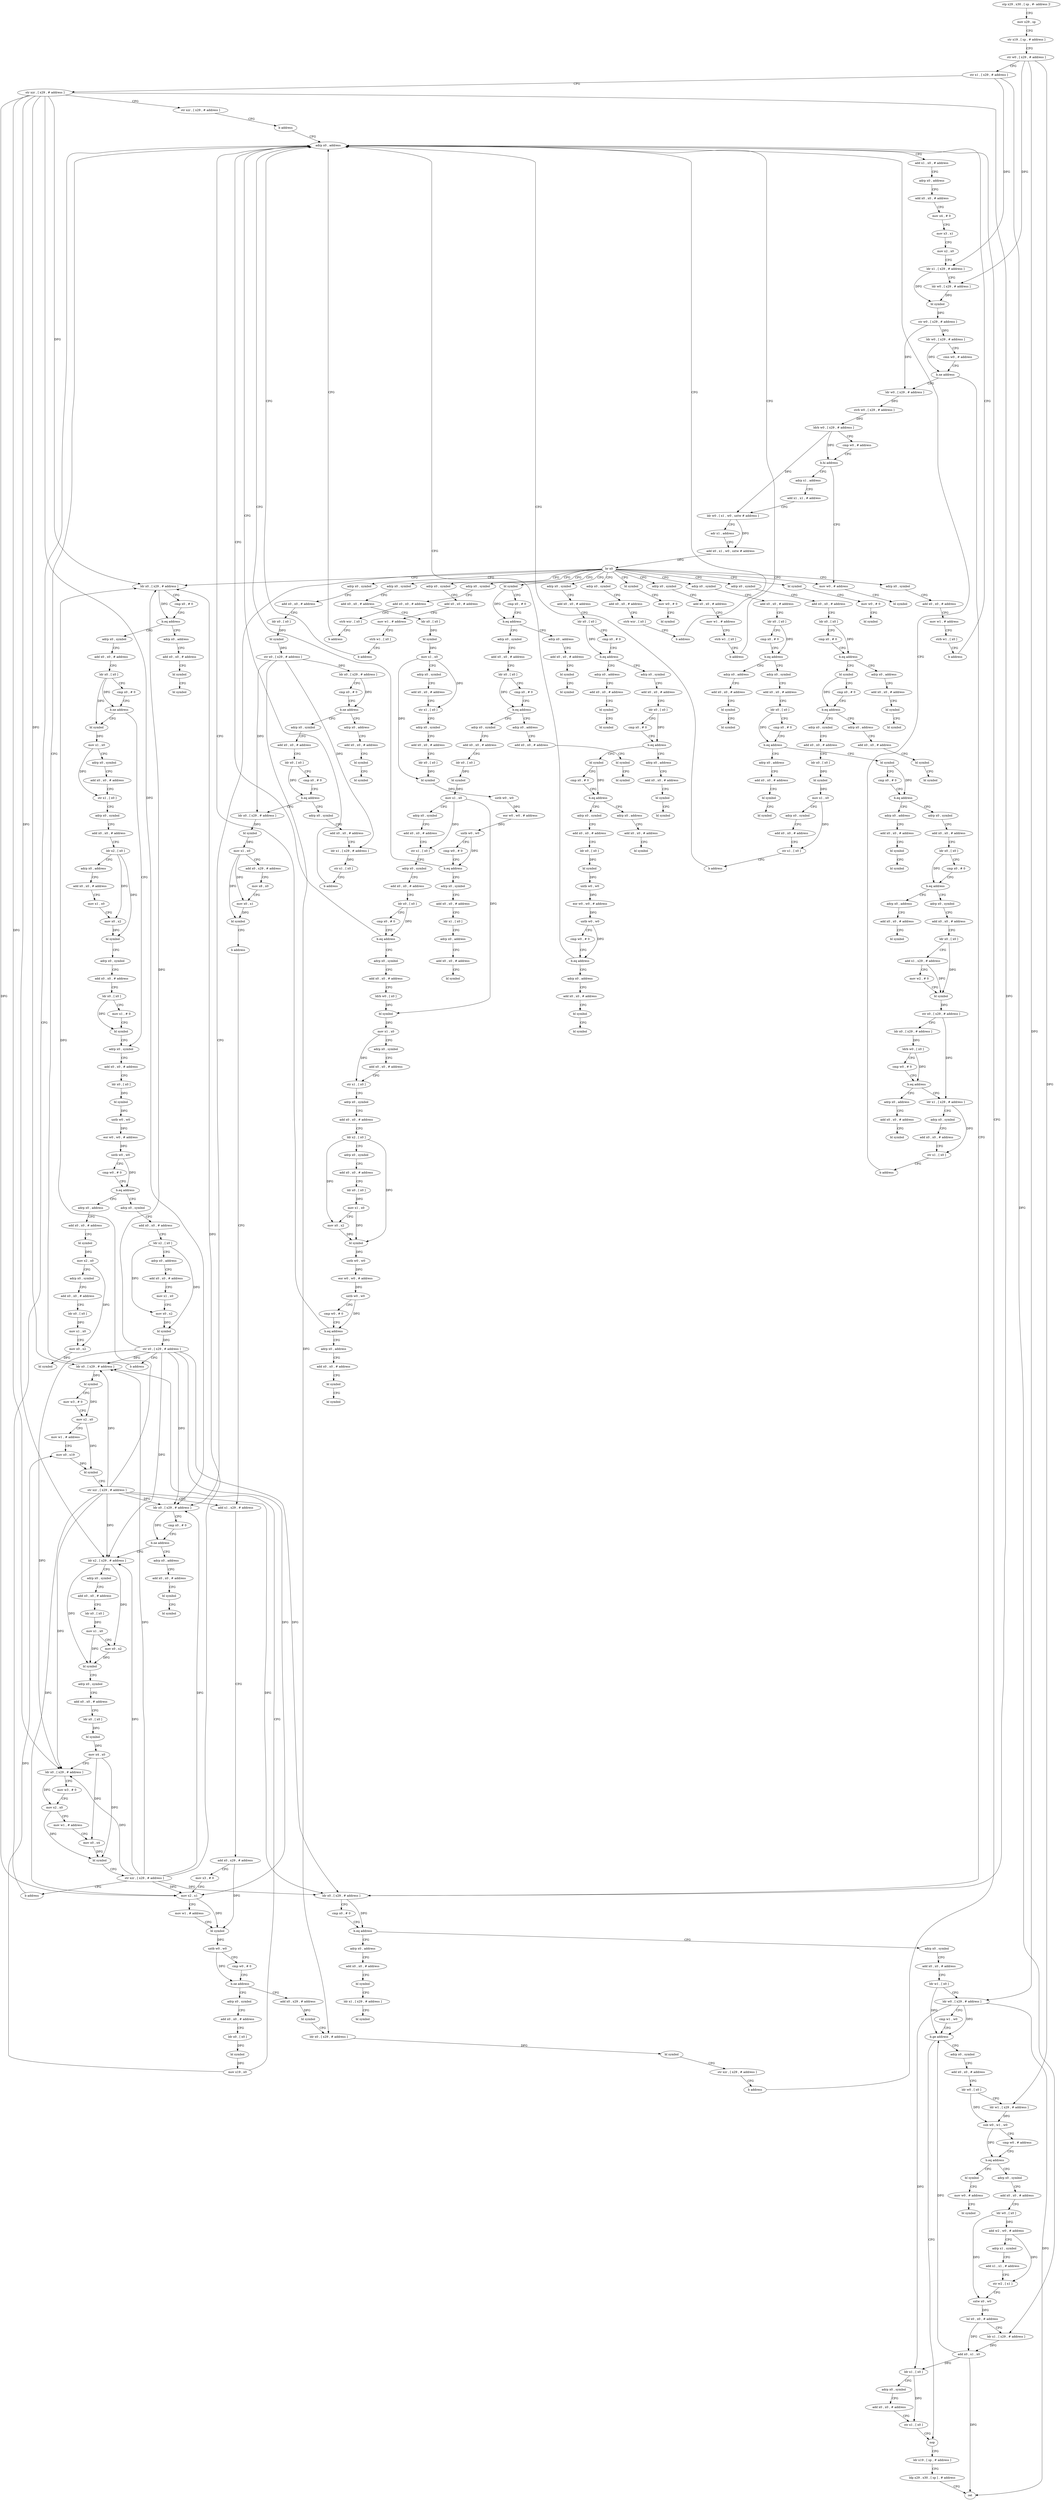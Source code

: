 digraph "func" {
"4219808" [label = "stp x29 , x30 , [ sp , #- address ]!" ]
"4219812" [label = "mov x29 , sp" ]
"4219816" [label = "str x19 , [ sp , # address ]" ]
"4219820" [label = "str w0 , [ x29 , # address ]" ]
"4219824" [label = "str x1 , [ x29 , # address ]" ]
"4219828" [label = "str xzr , [ x29 , # address ]" ]
"4219832" [label = "str xzr , [ x29 , # address ]" ]
"4219836" [label = "b address" ]
"4221372" [label = "adrp x0 , address" ]
"4221376" [label = "add x1 , x0 , # address" ]
"4221380" [label = "adrp x0 , address" ]
"4221384" [label = "add x0 , x0 , # address" ]
"4221388" [label = "mov x4 , # 0" ]
"4221392" [label = "mov x3 , x1" ]
"4221396" [label = "mov x2 , x0" ]
"4221400" [label = "ldr x1 , [ x29 , # address ]" ]
"4221404" [label = "ldr w0 , [ x29 , # address ]" ]
"4221408" [label = "bl symbol" ]
"4221412" [label = "str w0 , [ x29 , # address ]" ]
"4221416" [label = "ldr w0 , [ x29 , # address ]" ]
"4221420" [label = "cmn w0 , # address" ]
"4221424" [label = "b.ne address" ]
"4219840" [label = "ldr w0 , [ x29 , # address ]" ]
"4221428" [label = "ldr x0 , [ x29 , # address ]" ]
"4219844" [label = "strb w0 , [ x29 , # address ]" ]
"4219848" [label = "ldrb w0 , [ x29 , # address ]" ]
"4219852" [label = "cmp w0 , # address" ]
"4219856" [label = "b.hi address" ]
"4221364" [label = "mov w0 , # address" ]
"4219860" [label = "adrp x1 , address" ]
"4221432" [label = "cmp x0 , # 0" ]
"4221436" [label = "b.eq address" ]
"4221460" [label = "adrp x0 , symbol" ]
"4221440" [label = "adrp x0 , address" ]
"4221368" [label = "bl symbol" ]
"4219864" [label = "add x1 , x1 , # address" ]
"4219868" [label = "ldr w0 , [ x1 , w0 , uxtw # address ]" ]
"4219872" [label = "adr x1 , address" ]
"4219876" [label = "add x0 , x1 , w0 , sxtw # address" ]
"4219880" [label = "br x0" ]
"4219884" [label = "bl symbol" ]
"4219896" [label = "bl symbol" ]
"4219908" [label = "adrp x0 , symbol" ]
"4220004" [label = "bl symbol" ]
"4220228" [label = "adrp x0 , symbol" ]
"4220380" [label = "adrp x0 , symbol" ]
"4220588" [label = "adrp x0 , symbol" ]
"4220688" [label = "adrp x0 , symbol" ]
"4220708" [label = "adrp x0 , symbol" ]
"4220728" [label = "adrp x0 , symbol" ]
"4220748" [label = "ldr x0 , [ x29 , # address ]" ]
"4220992" [label = "ldr x0 , [ x29 , # address ]" ]
"4221100" [label = "adrp x0 , symbol" ]
"4221116" [label = "adrp x0 , symbol" ]
"4221132" [label = "adrp x0 , symbol" ]
"4221464" [label = "add x0 , x0 , # address" ]
"4221468" [label = "ldr w1 , [ x0 ]" ]
"4221472" [label = "ldr w0 , [ x29 , # address ]" ]
"4221476" [label = "cmp w1 , w0" ]
"4221480" [label = "b.ge address" ]
"4221584" [label = "nop" ]
"4221484" [label = "adrp x0 , symbol" ]
"4221444" [label = "add x0 , x0 , # address" ]
"4221448" [label = "bl symbol" ]
"4221452" [label = "ldr x1 , [ x29 , # address ]" ]
"4221456" [label = "bl symbol" ]
"4219888" [label = "mov w0 , # 0" ]
"4219892" [label = "bl symbol" ]
"4219900" [label = "mov w0 , # 0" ]
"4219904" [label = "bl symbol" ]
"4219912" [label = "add x0 , x0 , # address" ]
"4219916" [label = "ldr x0 , [ x0 ]" ]
"4219920" [label = "bl symbol" ]
"4219924" [label = "mov x1 , x0" ]
"4219928" [label = "adrp x0 , symbol" ]
"4219932" [label = "add x0 , x0 , # address" ]
"4219936" [label = "str x1 , [ x0 ]" ]
"4219940" [label = "adrp x0 , symbol" ]
"4219944" [label = "add x0 , x0 , # address" ]
"4219948" [label = "ldr x0 , [ x0 ]" ]
"4219952" [label = "bl symbol" ]
"4219956" [label = "uxtb w0 , w0" ]
"4219960" [label = "eor w0 , w0 , # address" ]
"4219964" [label = "uxtb w0 , w0" ]
"4219968" [label = "cmp w0 , # 0" ]
"4219972" [label = "b.eq address" ]
"4219976" [label = "adrp x0 , symbol" ]
"4220008" [label = "cmp x0 , # 0" ]
"4220012" [label = "b.eq address" ]
"4220032" [label = "adrp x0 , symbol" ]
"4220016" [label = "adrp x0 , address" ]
"4220232" [label = "add x0 , x0 , # address" ]
"4220236" [label = "ldr x0 , [ x0 ]" ]
"4220240" [label = "cmp x0 , # 0" ]
"4220244" [label = "b.eq address" ]
"4220264" [label = "adrp x0 , symbol" ]
"4220248" [label = "adrp x0 , address" ]
"4220384" [label = "add x0 , x0 , # address" ]
"4220388" [label = "ldr x0 , [ x0 ]" ]
"4220392" [label = "cmp x0 , # 0" ]
"4220396" [label = "b.eq address" ]
"4220416" [label = "adrp x0 , symbol" ]
"4220400" [label = "adrp x0 , address" ]
"4220592" [label = "add x0 , x0 , # address" ]
"4220596" [label = "ldr x0 , [ x0 ]" ]
"4220600" [label = "cmp x0 , # 0" ]
"4220604" [label = "b.eq address" ]
"4220624" [label = "bl symbol" ]
"4220608" [label = "adrp x0 , address" ]
"4220692" [label = "add x0 , x0 , # address" ]
"4220696" [label = "mov w1 , # address" ]
"4220700" [label = "strb w1 , [ x0 ]" ]
"4220704" [label = "b address" ]
"4220712" [label = "add x0 , x0 , # address" ]
"4220716" [label = "mov w1 , # address" ]
"4220720" [label = "strb w1 , [ x0 ]" ]
"4220724" [label = "b address" ]
"4220732" [label = "add x0 , x0 , # address" ]
"4220736" [label = "mov w1 , # address" ]
"4220740" [label = "strb w1 , [ x0 ]" ]
"4220744" [label = "b address" ]
"4220752" [label = "cmp x0 , # 0" ]
"4220756" [label = "b.eq address" ]
"4220784" [label = "adrp x0 , symbol" ]
"4220760" [label = "adrp x0 , address" ]
"4220996" [label = "cmp x0 , # 0" ]
"4221000" [label = "b.ne address" ]
"4221020" [label = "ldr x2 , [ x29 , # address ]" ]
"4221004" [label = "adrp x0 , address" ]
"4221104" [label = "add x0 , x0 , # address" ]
"4221108" [label = "strb wzr , [ x0 ]" ]
"4221112" [label = "b address" ]
"4221120" [label = "add x0 , x0 , # address" ]
"4221124" [label = "strb wzr , [ x0 ]" ]
"4221128" [label = "b address" ]
"4221136" [label = "add x0 , x0 , # address" ]
"4221140" [label = "ldr x0 , [ x0 ]" ]
"4221144" [label = "bl symbol" ]
"4221148" [label = "str x0 , [ x29 , # address ]" ]
"4221152" [label = "ldr x0 , [ x29 , # address ]" ]
"4221156" [label = "cmp x0 , # 0" ]
"4221160" [label = "b.ne address" ]
"4221180" [label = "adrp x0 , symbol" ]
"4221164" [label = "adrp x0 , address" ]
"4221588" [label = "ldr x19 , [ sp , # address ]" ]
"4221592" [label = "ldp x29 , x30 , [ sp ] , # address" ]
"4221596" [label = "ret" ]
"4221488" [label = "add x0 , x0 , # address" ]
"4221492" [label = "ldr w0 , [ x0 ]" ]
"4221496" [label = "ldr w1 , [ x29 , # address ]" ]
"4221500" [label = "sub w0 , w1 , w0" ]
"4221504" [label = "cmp w0 , # address" ]
"4221508" [label = "b.eq address" ]
"4221524" [label = "adrp x0 , symbol" ]
"4221512" [label = "bl symbol" ]
"4219980" [label = "add x0 , x0 , # address" ]
"4219984" [label = "ldr x1 , [ x0 ]" ]
"4219988" [label = "adrp x0 , address" ]
"4219992" [label = "add x0 , x0 , # address" ]
"4219996" [label = "bl symbol" ]
"4220036" [label = "add x0 , x0 , # address" ]
"4220040" [label = "ldr x0 , [ x0 ]" ]
"4220044" [label = "cmp x0 , # 0" ]
"4220048" [label = "b.eq address" ]
"4220068" [label = "adrp x0 , symbol" ]
"4220052" [label = "adrp x0 , address" ]
"4220020" [label = "add x0 , x0 , # address" ]
"4220024" [label = "bl symbol" ]
"4220028" [label = "bl symbol" ]
"4220268" [label = "add x0 , x0 , # address" ]
"4220272" [label = "ldr x0 , [ x0 ]" ]
"4220276" [label = "cmp x0 , # 0" ]
"4220280" [label = "b.eq address" ]
"4220300" [label = "bl symbol" ]
"4220284" [label = "adrp x0 , address" ]
"4220252" [label = "add x0 , x0 , # address" ]
"4220256" [label = "bl symbol" ]
"4220260" [label = "bl symbol" ]
"4220420" [label = "add x0 , x0 , # address" ]
"4220424" [label = "ldr x0 , [ x0 ]" ]
"4220428" [label = "cmp x0 , # 0" ]
"4220432" [label = "b.eq address" ]
"4220452" [label = "bl symbol" ]
"4220436" [label = "adrp x0 , address" ]
"4220404" [label = "add x0 , x0 , # address" ]
"4220408" [label = "bl symbol" ]
"4220412" [label = "bl symbol" ]
"4220628" [label = "cmp x0 , # 0" ]
"4220632" [label = "b.eq address" ]
"4220652" [label = "adrp x0 , symbol" ]
"4220636" [label = "adrp x0 , address" ]
"4220612" [label = "add x0 , x0 , # address" ]
"4220616" [label = "bl symbol" ]
"4220620" [label = "bl symbol" ]
"4220788" [label = "add x0 , x0 , # address" ]
"4220792" [label = "ldr x0 , [ x0 ]" ]
"4220796" [label = "cmp x0 , # 0" ]
"4220800" [label = "b.ne address" ]
"4220876" [label = "adrp x0 , symbol" ]
"4220804" [label = "bl symbol" ]
"4220764" [label = "add x0 , x0 , # address" ]
"4220768" [label = "bl symbol" ]
"4220772" [label = "bl symbol" ]
"4221024" [label = "adrp x0 , symbol" ]
"4221028" [label = "add x0 , x0 , # address" ]
"4221032" [label = "ldr x0 , [ x0 ]" ]
"4221036" [label = "mov x1 , x0" ]
"4221040" [label = "mov x0 , x2" ]
"4221044" [label = "bl symbol" ]
"4221048" [label = "adrp x0 , symbol" ]
"4221052" [label = "add x0 , x0 , # address" ]
"4221056" [label = "ldr x0 , [ x0 ]" ]
"4221060" [label = "bl symbol" ]
"4221064" [label = "mov x4 , x0" ]
"4221068" [label = "ldr x0 , [ x29 , # address ]" ]
"4221072" [label = "mov w3 , # 0" ]
"4221076" [label = "mov x2 , x0" ]
"4221080" [label = "mov w1 , # address" ]
"4221084" [label = "mov x0 , x4" ]
"4221088" [label = "bl symbol" ]
"4221092" [label = "str xzr , [ x29 , # address ]" ]
"4221096" [label = "b address" ]
"4221008" [label = "add x0 , x0 , # address" ]
"4221012" [label = "bl symbol" ]
"4221016" [label = "bl symbol" ]
"4221184" [label = "add x0 , x0 , # address" ]
"4221188" [label = "ldr x0 , [ x0 ]" ]
"4221192" [label = "cmp x0 , # 0" ]
"4221196" [label = "b.eq address" ]
"4221344" [label = "adrp x0 , symbol" ]
"4221200" [label = "ldr x0 , [ x29 , # address ]" ]
"4221168" [label = "add x0 , x0 , # address" ]
"4221172" [label = "bl symbol" ]
"4221176" [label = "bl symbol" ]
"4221528" [label = "add x0 , x0 , # address" ]
"4221532" [label = "ldr w0 , [ x0 ]" ]
"4221536" [label = "add w2 , w0 , # address" ]
"4221540" [label = "adrp x1 , symbol" ]
"4221544" [label = "add x1 , x1 , # address" ]
"4221548" [label = "str w2 , [ x1 ]" ]
"4221552" [label = "sxtw x0 , w0" ]
"4221556" [label = "lsl x0 , x0 , # address" ]
"4221560" [label = "ldr x1 , [ x29 , # address ]" ]
"4221564" [label = "add x0 , x1 , x0" ]
"4221568" [label = "ldr x1 , [ x0 ]" ]
"4221572" [label = "adrp x0 , symbol" ]
"4221576" [label = "add x0 , x0 , # address" ]
"4221580" [label = "str x1 , [ x0 ]" ]
"4221516" [label = "mov w0 , # address" ]
"4221520" [label = "bl symbol" ]
"4220072" [label = "add x0 , x0 , # address" ]
"4220076" [label = "ldr x0 , [ x0 ]" ]
"4220080" [label = "bl symbol" ]
"4220084" [label = "mov x1 , x0" ]
"4220088" [label = "adrp x0 , symbol" ]
"4220092" [label = "add x0 , x0 , # address" ]
"4220096" [label = "str x1 , [ x0 ]" ]
"4220100" [label = "adrp x0 , symbol" ]
"4220104" [label = "add x0 , x0 , # address" ]
"4220108" [label = "ldr x0 , [ x0 ]" ]
"4220112" [label = "cmp x0 , # 0" ]
"4220116" [label = "b.eq address" ]
"4220120" [label = "adrp x0 , symbol" ]
"4220056" [label = "add x0 , x0 , # address" ]
"4220060" [label = "bl symbol" ]
"4220064" [label = "bl symbol" ]
"4220304" [label = "cmp x0 , # 0" ]
"4220308" [label = "b.eq address" ]
"4220324" [label = "adrp x0 , symbol" ]
"4220312" [label = "adrp x0 , address" ]
"4220288" [label = "add x0 , x0 , # address" ]
"4220292" [label = "bl symbol" ]
"4220296" [label = "bl symbol" ]
"4220456" [label = "cmp x0 , # 0" ]
"4220460" [label = "b.eq address" ]
"4220480" [label = "adrp x0 , symbol" ]
"4220464" [label = "adrp x0 , address" ]
"4220440" [label = "add x0 , x0 , # address" ]
"4220444" [label = "bl symbol" ]
"4220448" [label = "bl symbol" ]
"4220656" [label = "add x0 , x0 , # address" ]
"4220660" [label = "ldr x0 , [ x0 ]" ]
"4220664" [label = "bl symbol" ]
"4220668" [label = "mov x1 , x0" ]
"4220672" [label = "adrp x0 , symbol" ]
"4220676" [label = "add x0 , x0 , # address" ]
"4220680" [label = "str x1 , [ x0 ]" ]
"4220684" [label = "b address" ]
"4220640" [label = "add x0 , x0 , # address" ]
"4220644" [label = "bl symbol" ]
"4220648" [label = "bl symbol" ]
"4220880" [label = "add x0 , x0 , # address" ]
"4220884" [label = "ldr x0 , [ x0 ]" ]
"4220888" [label = "bl symbol" ]
"4220892" [label = "uxtb w0 , w0" ]
"4220896" [label = "eor w0 , w0 , # address" ]
"4220900" [label = "uxtb w0 , w0" ]
"4220904" [label = "cmp w0 , # 0" ]
"4220908" [label = "b.eq address" ]
"4220952" [label = "adrp x0 , symbol" ]
"4220912" [label = "adrp x0 , address" ]
"4220808" [label = "mov x1 , x0" ]
"4220812" [label = "adrp x0 , symbol" ]
"4220816" [label = "add x0 , x0 , # address" ]
"4220820" [label = "str x1 , [ x0 ]" ]
"4220824" [label = "adrp x0 , symbol" ]
"4220828" [label = "add x0 , x0 , # address" ]
"4220832" [label = "ldr x2 , [ x0 ]" ]
"4220836" [label = "adrp x0 , address" ]
"4220840" [label = "add x0 , x0 , # address" ]
"4220844" [label = "mov x1 , x0" ]
"4220848" [label = "mov x0 , x2" ]
"4220852" [label = "bl symbol" ]
"4220856" [label = "adrp x0 , symbol" ]
"4220860" [label = "add x0 , x0 , # address" ]
"4220864" [label = "ldr x0 , [ x0 ]" ]
"4220868" [label = "mov x1 , # 0" ]
"4220872" [label = "bl symbol" ]
"4221348" [label = "add x0 , x0 , # address" ]
"4221352" [label = "ldr x1 , [ x29 , # address ]" ]
"4221356" [label = "str x1 , [ x0 ]" ]
"4221360" [label = "b address" ]
"4221204" [label = "bl symbol" ]
"4221208" [label = "mov x1 , x0" ]
"4221212" [label = "add x0 , x29 , # address" ]
"4221216" [label = "mov x8 , x0" ]
"4221220" [label = "mov x0 , x1" ]
"4221224" [label = "bl symbol" ]
"4221228" [label = "b address" ]
"4221284" [label = "add x1 , x29 , # address" ]
"4220124" [label = "add x0 , x0 , # address" ]
"4220128" [label = "ldrb w0 , [ x0 ]" ]
"4220132" [label = "bl symbol" ]
"4220136" [label = "mov x1 , x0" ]
"4220140" [label = "adrp x0 , symbol" ]
"4220144" [label = "add x0 , x0 , # address" ]
"4220148" [label = "str x1 , [ x0 ]" ]
"4220152" [label = "adrp x0 , symbol" ]
"4220156" [label = "add x0 , x0 , # address" ]
"4220160" [label = "ldr x2 , [ x0 ]" ]
"4220164" [label = "adrp x0 , symbol" ]
"4220168" [label = "add x0 , x0 , # address" ]
"4220172" [label = "ldr x0 , [ x0 ]" ]
"4220176" [label = "mov x1 , x0" ]
"4220180" [label = "mov x0 , x2" ]
"4220184" [label = "bl symbol" ]
"4220188" [label = "uxtb w0 , w0" ]
"4220192" [label = "eor w0 , w0 , # address" ]
"4220196" [label = "uxtb w0 , w0" ]
"4220200" [label = "cmp w0 , # 0" ]
"4220204" [label = "b.eq address" ]
"4220208" [label = "adrp x0 , address" ]
"4220328" [label = "add x0 , x0 , # address" ]
"4220332" [label = "ldr x0 , [ x0 ]" ]
"4220336" [label = "bl symbol" ]
"4220340" [label = "uxtb w0 , w0" ]
"4220344" [label = "eor w0 , w0 , # address" ]
"4220348" [label = "uxtb w0 , w0" ]
"4220352" [label = "cmp w0 , # 0" ]
"4220356" [label = "b.eq address" ]
"4220360" [label = "adrp x0 , address" ]
"4220316" [label = "add x0 , x0 , # address" ]
"4220320" [label = "bl symbol" ]
"4220484" [label = "add x0 , x0 , # address" ]
"4220488" [label = "ldr x0 , [ x0 ]" ]
"4220492" [label = "cmp x0 , # 0" ]
"4220496" [label = "b.eq address" ]
"4220512" [label = "adrp x0 , symbol" ]
"4220500" [label = "adrp x0 , address" ]
"4220468" [label = "add x0 , x0 , # address" ]
"4220472" [label = "bl symbol" ]
"4220476" [label = "bl symbol" ]
"4220956" [label = "add x0 , x0 , # address" ]
"4220960" [label = "ldr x2 , [ x0 ]" ]
"4220964" [label = "adrp x0 , address" ]
"4220968" [label = "add x0 , x0 , # address" ]
"4220972" [label = "mov x1 , x0" ]
"4220976" [label = "mov x0 , x2" ]
"4220980" [label = "bl symbol" ]
"4220984" [label = "str x0 , [ x29 , # address ]" ]
"4220988" [label = "b address" ]
"4220916" [label = "add x0 , x0 , # address" ]
"4220920" [label = "bl symbol" ]
"4220924" [label = "mov x2 , x0" ]
"4220928" [label = "adrp x0 , symbol" ]
"4220932" [label = "add x0 , x0 , # address" ]
"4220936" [label = "ldr x0 , [ x0 ]" ]
"4220940" [label = "mov x1 , x0" ]
"4220944" [label = "mov x0 , x2" ]
"4220948" [label = "bl symbol" ]
"4221288" [label = "add x0 , x29 , # address" ]
"4221292" [label = "mov x3 , # 0" ]
"4221296" [label = "mov x2 , x1" ]
"4221300" [label = "mov w1 , # address" ]
"4221304" [label = "bl symbol" ]
"4221308" [label = "uxtb w0 , w0" ]
"4221312" [label = "cmp w0 , # 0" ]
"4221316" [label = "b.ne address" ]
"4221232" [label = "adrp x0 , symbol" ]
"4221320" [label = "add x0 , x29 , # address" ]
"4220212" [label = "add x0 , x0 , # address" ]
"4220216" [label = "bl symbol" ]
"4220220" [label = "bl symbol" ]
"4220364" [label = "add x0 , x0 , # address" ]
"4220368" [label = "bl symbol" ]
"4220372" [label = "bl symbol" ]
"4220516" [label = "add x0 , x0 , # address" ]
"4220520" [label = "ldr x0 , [ x0 ]" ]
"4220524" [label = "add x1 , x29 , # address" ]
"4220528" [label = "mov w2 , # 0" ]
"4220532" [label = "bl symbol" ]
"4220536" [label = "str x0 , [ x29 , # address ]" ]
"4220540" [label = "ldr x0 , [ x29 , # address ]" ]
"4220544" [label = "ldrb w0 , [ x0 ]" ]
"4220548" [label = "cmp w0 , # 0" ]
"4220552" [label = "b.eq address" ]
"4220568" [label = "ldr x1 , [ x29 , # address ]" ]
"4220556" [label = "adrp x0 , address" ]
"4220504" [label = "add x0 , x0 , # address" ]
"4220508" [label = "bl symbol" ]
"4221236" [label = "add x0 , x0 , # address" ]
"4221240" [label = "ldr x0 , [ x0 ]" ]
"4221244" [label = "bl symbol" ]
"4221248" [label = "mov x19 , x0" ]
"4221252" [label = "ldr x0 , [ x29 , # address ]" ]
"4221256" [label = "bl symbol" ]
"4221260" [label = "mov w3 , # 0" ]
"4221264" [label = "mov x2 , x0" ]
"4221268" [label = "mov w1 , # address" ]
"4221272" [label = "mov x0 , x19" ]
"4221276" [label = "bl symbol" ]
"4221280" [label = "str xzr , [ x29 , # address ]" ]
"4221324" [label = "bl symbol" ]
"4221328" [label = "ldr x0 , [ x29 , # address ]" ]
"4221332" [label = "bl symbol" ]
"4221336" [label = "str xzr , [ x29 , # address ]" ]
"4221340" [label = "b address" ]
"4220572" [label = "adrp x0 , symbol" ]
"4220576" [label = "add x0 , x0 , # address" ]
"4220580" [label = "str x1 , [ x0 ]" ]
"4220584" [label = "b address" ]
"4220560" [label = "add x0 , x0 , # address" ]
"4220564" [label = "bl symbol" ]
"4219808" -> "4219812" [ label = "CFG" ]
"4219812" -> "4219816" [ label = "CFG" ]
"4219816" -> "4219820" [ label = "CFG" ]
"4219820" -> "4219824" [ label = "CFG" ]
"4219820" -> "4221404" [ label = "DFG" ]
"4219820" -> "4221472" [ label = "DFG" ]
"4219820" -> "4221496" [ label = "DFG" ]
"4219824" -> "4219828" [ label = "CFG" ]
"4219824" -> "4221400" [ label = "DFG" ]
"4219824" -> "4221560" [ label = "DFG" ]
"4219828" -> "4219832" [ label = "CFG" ]
"4219828" -> "4221428" [ label = "DFG" ]
"4219828" -> "4220748" [ label = "DFG" ]
"4219828" -> "4220992" [ label = "DFG" ]
"4219828" -> "4221020" [ label = "DFG" ]
"4219828" -> "4221068" [ label = "DFG" ]
"4219828" -> "4221252" [ label = "DFG" ]
"4219828" -> "4221296" [ label = "DFG" ]
"4219832" -> "4219836" [ label = "CFG" ]
"4219836" -> "4221372" [ label = "CFG" ]
"4221372" -> "4221376" [ label = "CFG" ]
"4221376" -> "4221380" [ label = "CFG" ]
"4221380" -> "4221384" [ label = "CFG" ]
"4221384" -> "4221388" [ label = "CFG" ]
"4221388" -> "4221392" [ label = "CFG" ]
"4221392" -> "4221396" [ label = "CFG" ]
"4221396" -> "4221400" [ label = "CFG" ]
"4221400" -> "4221404" [ label = "CFG" ]
"4221400" -> "4221408" [ label = "DFG" ]
"4221404" -> "4221408" [ label = "DFG" ]
"4221408" -> "4221412" [ label = "DFG" ]
"4221412" -> "4221416" [ label = "DFG" ]
"4221412" -> "4219840" [ label = "DFG" ]
"4221416" -> "4221420" [ label = "CFG" ]
"4221416" -> "4221424" [ label = "DFG" ]
"4221420" -> "4221424" [ label = "CFG" ]
"4221424" -> "4219840" [ label = "CFG" ]
"4221424" -> "4221428" [ label = "CFG" ]
"4219840" -> "4219844" [ label = "DFG" ]
"4221428" -> "4221432" [ label = "CFG" ]
"4221428" -> "4221436" [ label = "DFG" ]
"4219844" -> "4219848" [ label = "DFG" ]
"4219848" -> "4219852" [ label = "CFG" ]
"4219848" -> "4219856" [ label = "DFG" ]
"4219848" -> "4219868" [ label = "DFG" ]
"4219852" -> "4219856" [ label = "CFG" ]
"4219856" -> "4221364" [ label = "CFG" ]
"4219856" -> "4219860" [ label = "CFG" ]
"4221364" -> "4221368" [ label = "CFG" ]
"4219860" -> "4219864" [ label = "CFG" ]
"4221432" -> "4221436" [ label = "CFG" ]
"4221436" -> "4221460" [ label = "CFG" ]
"4221436" -> "4221440" [ label = "CFG" ]
"4221460" -> "4221464" [ label = "CFG" ]
"4221440" -> "4221444" [ label = "CFG" ]
"4219864" -> "4219868" [ label = "CFG" ]
"4219868" -> "4219872" [ label = "CFG" ]
"4219868" -> "4219876" [ label = "DFG" ]
"4219872" -> "4219876" [ label = "CFG" ]
"4219876" -> "4219880" [ label = "DFG" ]
"4219880" -> "4219884" [ label = "CFG" ]
"4219880" -> "4219896" [ label = "CFG" ]
"4219880" -> "4219908" [ label = "CFG" ]
"4219880" -> "4220004" [ label = "CFG" ]
"4219880" -> "4220228" [ label = "CFG" ]
"4219880" -> "4220380" [ label = "CFG" ]
"4219880" -> "4220588" [ label = "CFG" ]
"4219880" -> "4220688" [ label = "CFG" ]
"4219880" -> "4220708" [ label = "CFG" ]
"4219880" -> "4220728" [ label = "CFG" ]
"4219880" -> "4220748" [ label = "CFG" ]
"4219880" -> "4220992" [ label = "CFG" ]
"4219880" -> "4221100" [ label = "CFG" ]
"4219880" -> "4221116" [ label = "CFG" ]
"4219880" -> "4221132" [ label = "CFG" ]
"4219880" -> "4221364" [ label = "CFG" ]
"4219884" -> "4219888" [ label = "CFG" ]
"4219896" -> "4219900" [ label = "CFG" ]
"4219908" -> "4219912" [ label = "CFG" ]
"4220004" -> "4220008" [ label = "CFG" ]
"4220004" -> "4220012" [ label = "DFG" ]
"4220228" -> "4220232" [ label = "CFG" ]
"4220380" -> "4220384" [ label = "CFG" ]
"4220588" -> "4220592" [ label = "CFG" ]
"4220688" -> "4220692" [ label = "CFG" ]
"4220708" -> "4220712" [ label = "CFG" ]
"4220728" -> "4220732" [ label = "CFG" ]
"4220748" -> "4220752" [ label = "CFG" ]
"4220748" -> "4220756" [ label = "DFG" ]
"4220992" -> "4220996" [ label = "CFG" ]
"4220992" -> "4221000" [ label = "DFG" ]
"4221100" -> "4221104" [ label = "CFG" ]
"4221116" -> "4221120" [ label = "CFG" ]
"4221132" -> "4221136" [ label = "CFG" ]
"4221464" -> "4221468" [ label = "CFG" ]
"4221468" -> "4221472" [ label = "CFG" ]
"4221468" -> "4221480" [ label = "DFG" ]
"4221472" -> "4221476" [ label = "CFG" ]
"4221472" -> "4221480" [ label = "DFG" ]
"4221472" -> "4221596" [ label = "DFG" ]
"4221472" -> "4221568" [ label = "DFG" ]
"4221476" -> "4221480" [ label = "CFG" ]
"4221480" -> "4221584" [ label = "CFG" ]
"4221480" -> "4221484" [ label = "CFG" ]
"4221584" -> "4221588" [ label = "CFG" ]
"4221484" -> "4221488" [ label = "CFG" ]
"4221444" -> "4221448" [ label = "CFG" ]
"4221448" -> "4221452" [ label = "CFG" ]
"4221452" -> "4221456" [ label = "CFG" ]
"4219888" -> "4219892" [ label = "CFG" ]
"4219900" -> "4219904" [ label = "CFG" ]
"4219912" -> "4219916" [ label = "CFG" ]
"4219916" -> "4219920" [ label = "DFG" ]
"4219920" -> "4219924" [ label = "DFG" ]
"4219924" -> "4219928" [ label = "CFG" ]
"4219924" -> "4219936" [ label = "DFG" ]
"4219924" -> "4219952" [ label = "DFG" ]
"4219928" -> "4219932" [ label = "CFG" ]
"4219932" -> "4219936" [ label = "CFG" ]
"4219936" -> "4219940" [ label = "CFG" ]
"4219940" -> "4219944" [ label = "CFG" ]
"4219944" -> "4219948" [ label = "CFG" ]
"4219948" -> "4219952" [ label = "DFG" ]
"4219952" -> "4219956" [ label = "DFG" ]
"4219956" -> "4219960" [ label = "DFG" ]
"4219960" -> "4219964" [ label = "DFG" ]
"4219964" -> "4219968" [ label = "CFG" ]
"4219964" -> "4219972" [ label = "DFG" ]
"4219968" -> "4219972" [ label = "CFG" ]
"4219972" -> "4221372" [ label = "CFG" ]
"4219972" -> "4219976" [ label = "CFG" ]
"4219976" -> "4219980" [ label = "CFG" ]
"4220008" -> "4220012" [ label = "CFG" ]
"4220012" -> "4220032" [ label = "CFG" ]
"4220012" -> "4220016" [ label = "CFG" ]
"4220032" -> "4220036" [ label = "CFG" ]
"4220016" -> "4220020" [ label = "CFG" ]
"4220232" -> "4220236" [ label = "CFG" ]
"4220236" -> "4220240" [ label = "CFG" ]
"4220236" -> "4220244" [ label = "DFG" ]
"4220240" -> "4220244" [ label = "CFG" ]
"4220244" -> "4220264" [ label = "CFG" ]
"4220244" -> "4220248" [ label = "CFG" ]
"4220264" -> "4220268" [ label = "CFG" ]
"4220248" -> "4220252" [ label = "CFG" ]
"4220384" -> "4220388" [ label = "CFG" ]
"4220388" -> "4220392" [ label = "CFG" ]
"4220388" -> "4220396" [ label = "DFG" ]
"4220392" -> "4220396" [ label = "CFG" ]
"4220396" -> "4220416" [ label = "CFG" ]
"4220396" -> "4220400" [ label = "CFG" ]
"4220416" -> "4220420" [ label = "CFG" ]
"4220400" -> "4220404" [ label = "CFG" ]
"4220592" -> "4220596" [ label = "CFG" ]
"4220596" -> "4220600" [ label = "CFG" ]
"4220596" -> "4220604" [ label = "DFG" ]
"4220600" -> "4220604" [ label = "CFG" ]
"4220604" -> "4220624" [ label = "CFG" ]
"4220604" -> "4220608" [ label = "CFG" ]
"4220624" -> "4220628" [ label = "CFG" ]
"4220624" -> "4220632" [ label = "DFG" ]
"4220608" -> "4220612" [ label = "CFG" ]
"4220692" -> "4220696" [ label = "CFG" ]
"4220696" -> "4220700" [ label = "CFG" ]
"4220700" -> "4220704" [ label = "CFG" ]
"4220704" -> "4221372" [ label = "CFG" ]
"4220712" -> "4220716" [ label = "CFG" ]
"4220716" -> "4220720" [ label = "CFG" ]
"4220720" -> "4220724" [ label = "CFG" ]
"4220724" -> "4221372" [ label = "CFG" ]
"4220732" -> "4220736" [ label = "CFG" ]
"4220736" -> "4220740" [ label = "CFG" ]
"4220740" -> "4220744" [ label = "CFG" ]
"4220744" -> "4221372" [ label = "CFG" ]
"4220752" -> "4220756" [ label = "CFG" ]
"4220756" -> "4220784" [ label = "CFG" ]
"4220756" -> "4220760" [ label = "CFG" ]
"4220784" -> "4220788" [ label = "CFG" ]
"4220760" -> "4220764" [ label = "CFG" ]
"4220996" -> "4221000" [ label = "CFG" ]
"4221000" -> "4221020" [ label = "CFG" ]
"4221000" -> "4221004" [ label = "CFG" ]
"4221020" -> "4221024" [ label = "CFG" ]
"4221020" -> "4221040" [ label = "DFG" ]
"4221020" -> "4221044" [ label = "DFG" ]
"4221004" -> "4221008" [ label = "CFG" ]
"4221104" -> "4221108" [ label = "CFG" ]
"4221108" -> "4221112" [ label = "CFG" ]
"4221112" -> "4221372" [ label = "CFG" ]
"4221120" -> "4221124" [ label = "CFG" ]
"4221124" -> "4221128" [ label = "CFG" ]
"4221128" -> "4221372" [ label = "CFG" ]
"4221136" -> "4221140" [ label = "CFG" ]
"4221140" -> "4221144" [ label = "DFG" ]
"4221144" -> "4221148" [ label = "DFG" ]
"4221148" -> "4221152" [ label = "DFG" ]
"4221148" -> "4221352" [ label = "DFG" ]
"4221148" -> "4221200" [ label = "DFG" ]
"4221148" -> "4221328" [ label = "DFG" ]
"4221152" -> "4221156" [ label = "CFG" ]
"4221152" -> "4221160" [ label = "DFG" ]
"4221156" -> "4221160" [ label = "CFG" ]
"4221160" -> "4221180" [ label = "CFG" ]
"4221160" -> "4221164" [ label = "CFG" ]
"4221180" -> "4221184" [ label = "CFG" ]
"4221164" -> "4221168" [ label = "CFG" ]
"4221588" -> "4221592" [ label = "CFG" ]
"4221592" -> "4221596" [ label = "CFG" ]
"4221488" -> "4221492" [ label = "CFG" ]
"4221492" -> "4221496" [ label = "CFG" ]
"4221492" -> "4221500" [ label = "DFG" ]
"4221496" -> "4221500" [ label = "DFG" ]
"4221500" -> "4221504" [ label = "CFG" ]
"4221500" -> "4221508" [ label = "DFG" ]
"4221504" -> "4221508" [ label = "CFG" ]
"4221508" -> "4221524" [ label = "CFG" ]
"4221508" -> "4221512" [ label = "CFG" ]
"4221524" -> "4221528" [ label = "CFG" ]
"4221512" -> "4221516" [ label = "CFG" ]
"4219980" -> "4219984" [ label = "CFG" ]
"4219984" -> "4219988" [ label = "CFG" ]
"4219988" -> "4219992" [ label = "CFG" ]
"4219992" -> "4219996" [ label = "CFG" ]
"4220036" -> "4220040" [ label = "CFG" ]
"4220040" -> "4220044" [ label = "CFG" ]
"4220040" -> "4220048" [ label = "DFG" ]
"4220044" -> "4220048" [ label = "CFG" ]
"4220048" -> "4220068" [ label = "CFG" ]
"4220048" -> "4220052" [ label = "CFG" ]
"4220068" -> "4220072" [ label = "CFG" ]
"4220052" -> "4220056" [ label = "CFG" ]
"4220020" -> "4220024" [ label = "CFG" ]
"4220024" -> "4220028" [ label = "CFG" ]
"4220268" -> "4220272" [ label = "CFG" ]
"4220272" -> "4220276" [ label = "CFG" ]
"4220272" -> "4220280" [ label = "DFG" ]
"4220276" -> "4220280" [ label = "CFG" ]
"4220280" -> "4220300" [ label = "CFG" ]
"4220280" -> "4220284" [ label = "CFG" ]
"4220300" -> "4220304" [ label = "CFG" ]
"4220300" -> "4220308" [ label = "DFG" ]
"4220284" -> "4220288" [ label = "CFG" ]
"4220252" -> "4220256" [ label = "CFG" ]
"4220256" -> "4220260" [ label = "CFG" ]
"4220420" -> "4220424" [ label = "CFG" ]
"4220424" -> "4220428" [ label = "CFG" ]
"4220424" -> "4220432" [ label = "DFG" ]
"4220428" -> "4220432" [ label = "CFG" ]
"4220432" -> "4220452" [ label = "CFG" ]
"4220432" -> "4220436" [ label = "CFG" ]
"4220452" -> "4220456" [ label = "CFG" ]
"4220452" -> "4220460" [ label = "DFG" ]
"4220436" -> "4220440" [ label = "CFG" ]
"4220404" -> "4220408" [ label = "CFG" ]
"4220408" -> "4220412" [ label = "CFG" ]
"4220628" -> "4220632" [ label = "CFG" ]
"4220632" -> "4220652" [ label = "CFG" ]
"4220632" -> "4220636" [ label = "CFG" ]
"4220652" -> "4220656" [ label = "CFG" ]
"4220636" -> "4220640" [ label = "CFG" ]
"4220612" -> "4220616" [ label = "CFG" ]
"4220616" -> "4220620" [ label = "CFG" ]
"4220788" -> "4220792" [ label = "CFG" ]
"4220792" -> "4220796" [ label = "CFG" ]
"4220792" -> "4220800" [ label = "DFG" ]
"4220792" -> "4220804" [ label = "DFG" ]
"4220796" -> "4220800" [ label = "CFG" ]
"4220800" -> "4220876" [ label = "CFG" ]
"4220800" -> "4220804" [ label = "CFG" ]
"4220876" -> "4220880" [ label = "CFG" ]
"4220804" -> "4220808" [ label = "DFG" ]
"4220764" -> "4220768" [ label = "CFG" ]
"4220768" -> "4220772" [ label = "CFG" ]
"4221024" -> "4221028" [ label = "CFG" ]
"4221028" -> "4221032" [ label = "CFG" ]
"4221032" -> "4221036" [ label = "DFG" ]
"4221036" -> "4221040" [ label = "CFG" ]
"4221036" -> "4221044" [ label = "DFG" ]
"4221040" -> "4221044" [ label = "DFG" ]
"4221044" -> "4221048" [ label = "CFG" ]
"4221048" -> "4221052" [ label = "CFG" ]
"4221052" -> "4221056" [ label = "CFG" ]
"4221056" -> "4221060" [ label = "DFG" ]
"4221060" -> "4221064" [ label = "DFG" ]
"4221064" -> "4221068" [ label = "CFG" ]
"4221064" -> "4221084" [ label = "DFG" ]
"4221064" -> "4221088" [ label = "DFG" ]
"4221068" -> "4221072" [ label = "CFG" ]
"4221068" -> "4221076" [ label = "DFG" ]
"4221072" -> "4221076" [ label = "CFG" ]
"4221076" -> "4221080" [ label = "CFG" ]
"4221076" -> "4221088" [ label = "DFG" ]
"4221080" -> "4221084" [ label = "CFG" ]
"4221084" -> "4221088" [ label = "DFG" ]
"4221088" -> "4221092" [ label = "CFG" ]
"4221092" -> "4221096" [ label = "CFG" ]
"4221092" -> "4221428" [ label = "DFG" ]
"4221092" -> "4220748" [ label = "DFG" ]
"4221092" -> "4220992" [ label = "DFG" ]
"4221092" -> "4221020" [ label = "DFG" ]
"4221092" -> "4221068" [ label = "DFG" ]
"4221092" -> "4221252" [ label = "DFG" ]
"4221092" -> "4221296" [ label = "DFG" ]
"4221096" -> "4221372" [ label = "CFG" ]
"4221008" -> "4221012" [ label = "CFG" ]
"4221012" -> "4221016" [ label = "CFG" ]
"4221184" -> "4221188" [ label = "CFG" ]
"4221188" -> "4221192" [ label = "CFG" ]
"4221188" -> "4221196" [ label = "DFG" ]
"4221192" -> "4221196" [ label = "CFG" ]
"4221196" -> "4221344" [ label = "CFG" ]
"4221196" -> "4221200" [ label = "CFG" ]
"4221344" -> "4221348" [ label = "CFG" ]
"4221200" -> "4221204" [ label = "DFG" ]
"4221168" -> "4221172" [ label = "CFG" ]
"4221172" -> "4221176" [ label = "CFG" ]
"4221528" -> "4221532" [ label = "CFG" ]
"4221532" -> "4221536" [ label = "DFG" ]
"4221532" -> "4221552" [ label = "DFG" ]
"4221536" -> "4221540" [ label = "CFG" ]
"4221536" -> "4221548" [ label = "DFG" ]
"4221540" -> "4221544" [ label = "CFG" ]
"4221544" -> "4221548" [ label = "CFG" ]
"4221548" -> "4221552" [ label = "CFG" ]
"4221552" -> "4221556" [ label = "DFG" ]
"4221556" -> "4221560" [ label = "CFG" ]
"4221556" -> "4221564" [ label = "DFG" ]
"4221560" -> "4221564" [ label = "DFG" ]
"4221564" -> "4221568" [ label = "DFG" ]
"4221564" -> "4221480" [ label = "DFG" ]
"4221564" -> "4221596" [ label = "DFG" ]
"4221568" -> "4221572" [ label = "CFG" ]
"4221568" -> "4221580" [ label = "DFG" ]
"4221572" -> "4221576" [ label = "CFG" ]
"4221576" -> "4221580" [ label = "CFG" ]
"4221580" -> "4221584" [ label = "CFG" ]
"4221516" -> "4221520" [ label = "CFG" ]
"4220072" -> "4220076" [ label = "CFG" ]
"4220076" -> "4220080" [ label = "DFG" ]
"4220080" -> "4220084" [ label = "DFG" ]
"4220084" -> "4220088" [ label = "CFG" ]
"4220084" -> "4220096" [ label = "DFG" ]
"4220084" -> "4220132" [ label = "DFG" ]
"4220088" -> "4220092" [ label = "CFG" ]
"4220092" -> "4220096" [ label = "CFG" ]
"4220096" -> "4220100" [ label = "CFG" ]
"4220100" -> "4220104" [ label = "CFG" ]
"4220104" -> "4220108" [ label = "CFG" ]
"4220108" -> "4220112" [ label = "CFG" ]
"4220108" -> "4220116" [ label = "DFG" ]
"4220112" -> "4220116" [ label = "CFG" ]
"4220116" -> "4221372" [ label = "CFG" ]
"4220116" -> "4220120" [ label = "CFG" ]
"4220120" -> "4220124" [ label = "CFG" ]
"4220056" -> "4220060" [ label = "CFG" ]
"4220060" -> "4220064" [ label = "CFG" ]
"4220304" -> "4220308" [ label = "CFG" ]
"4220308" -> "4220324" [ label = "CFG" ]
"4220308" -> "4220312" [ label = "CFG" ]
"4220324" -> "4220328" [ label = "CFG" ]
"4220312" -> "4220316" [ label = "CFG" ]
"4220288" -> "4220292" [ label = "CFG" ]
"4220292" -> "4220296" [ label = "CFG" ]
"4220456" -> "4220460" [ label = "CFG" ]
"4220460" -> "4220480" [ label = "CFG" ]
"4220460" -> "4220464" [ label = "CFG" ]
"4220480" -> "4220484" [ label = "CFG" ]
"4220464" -> "4220468" [ label = "CFG" ]
"4220440" -> "4220444" [ label = "CFG" ]
"4220444" -> "4220448" [ label = "CFG" ]
"4220656" -> "4220660" [ label = "CFG" ]
"4220660" -> "4220664" [ label = "DFG" ]
"4220664" -> "4220668" [ label = "DFG" ]
"4220668" -> "4220672" [ label = "CFG" ]
"4220668" -> "4220680" [ label = "DFG" ]
"4220672" -> "4220676" [ label = "CFG" ]
"4220676" -> "4220680" [ label = "CFG" ]
"4220680" -> "4220684" [ label = "CFG" ]
"4220684" -> "4221372" [ label = "CFG" ]
"4220640" -> "4220644" [ label = "CFG" ]
"4220644" -> "4220648" [ label = "CFG" ]
"4220880" -> "4220884" [ label = "CFG" ]
"4220884" -> "4220888" [ label = "DFG" ]
"4220888" -> "4220892" [ label = "DFG" ]
"4220892" -> "4220896" [ label = "DFG" ]
"4220896" -> "4220900" [ label = "DFG" ]
"4220900" -> "4220904" [ label = "CFG" ]
"4220900" -> "4220908" [ label = "DFG" ]
"4220904" -> "4220908" [ label = "CFG" ]
"4220908" -> "4220952" [ label = "CFG" ]
"4220908" -> "4220912" [ label = "CFG" ]
"4220952" -> "4220956" [ label = "CFG" ]
"4220912" -> "4220916" [ label = "CFG" ]
"4220808" -> "4220812" [ label = "CFG" ]
"4220808" -> "4220820" [ label = "DFG" ]
"4220812" -> "4220816" [ label = "CFG" ]
"4220816" -> "4220820" [ label = "CFG" ]
"4220820" -> "4220824" [ label = "CFG" ]
"4220824" -> "4220828" [ label = "CFG" ]
"4220828" -> "4220832" [ label = "CFG" ]
"4220832" -> "4220836" [ label = "CFG" ]
"4220832" -> "4220848" [ label = "DFG" ]
"4220832" -> "4220852" [ label = "DFG" ]
"4220836" -> "4220840" [ label = "CFG" ]
"4220840" -> "4220844" [ label = "CFG" ]
"4220844" -> "4220848" [ label = "CFG" ]
"4220848" -> "4220852" [ label = "DFG" ]
"4220852" -> "4220856" [ label = "CFG" ]
"4220856" -> "4220860" [ label = "CFG" ]
"4220860" -> "4220864" [ label = "CFG" ]
"4220864" -> "4220868" [ label = "CFG" ]
"4220864" -> "4220872" [ label = "DFG" ]
"4220868" -> "4220872" [ label = "CFG" ]
"4220872" -> "4220876" [ label = "CFG" ]
"4221348" -> "4221352" [ label = "CFG" ]
"4221352" -> "4221356" [ label = "DFG" ]
"4221356" -> "4221360" [ label = "CFG" ]
"4221360" -> "4221372" [ label = "CFG" ]
"4221204" -> "4221208" [ label = "DFG" ]
"4221208" -> "4221212" [ label = "CFG" ]
"4221208" -> "4221220" [ label = "DFG" ]
"4221208" -> "4221224" [ label = "DFG" ]
"4221212" -> "4221216" [ label = "CFG" ]
"4221216" -> "4221220" [ label = "CFG" ]
"4221220" -> "4221224" [ label = "DFG" ]
"4221224" -> "4221228" [ label = "CFG" ]
"4221228" -> "4221284" [ label = "CFG" ]
"4221284" -> "4221288" [ label = "CFG" ]
"4220124" -> "4220128" [ label = "CFG" ]
"4220128" -> "4220132" [ label = "DFG" ]
"4220132" -> "4220136" [ label = "DFG" ]
"4220136" -> "4220140" [ label = "CFG" ]
"4220136" -> "4220148" [ label = "DFG" ]
"4220140" -> "4220144" [ label = "CFG" ]
"4220144" -> "4220148" [ label = "CFG" ]
"4220148" -> "4220152" [ label = "CFG" ]
"4220152" -> "4220156" [ label = "CFG" ]
"4220156" -> "4220160" [ label = "CFG" ]
"4220160" -> "4220164" [ label = "CFG" ]
"4220160" -> "4220180" [ label = "DFG" ]
"4220160" -> "4220184" [ label = "DFG" ]
"4220164" -> "4220168" [ label = "CFG" ]
"4220168" -> "4220172" [ label = "CFG" ]
"4220172" -> "4220176" [ label = "DFG" ]
"4220176" -> "4220180" [ label = "CFG" ]
"4220176" -> "4220184" [ label = "DFG" ]
"4220180" -> "4220184" [ label = "DFG" ]
"4220184" -> "4220188" [ label = "DFG" ]
"4220188" -> "4220192" [ label = "DFG" ]
"4220192" -> "4220196" [ label = "DFG" ]
"4220196" -> "4220200" [ label = "CFG" ]
"4220196" -> "4220204" [ label = "DFG" ]
"4220200" -> "4220204" [ label = "CFG" ]
"4220204" -> "4221372" [ label = "CFG" ]
"4220204" -> "4220208" [ label = "CFG" ]
"4220208" -> "4220212" [ label = "CFG" ]
"4220328" -> "4220332" [ label = "CFG" ]
"4220332" -> "4220336" [ label = "DFG" ]
"4220336" -> "4220340" [ label = "DFG" ]
"4220340" -> "4220344" [ label = "DFG" ]
"4220344" -> "4220348" [ label = "DFG" ]
"4220348" -> "4220352" [ label = "CFG" ]
"4220348" -> "4220356" [ label = "DFG" ]
"4220352" -> "4220356" [ label = "CFG" ]
"4220356" -> "4221372" [ label = "CFG" ]
"4220356" -> "4220360" [ label = "CFG" ]
"4220360" -> "4220364" [ label = "CFG" ]
"4220316" -> "4220320" [ label = "CFG" ]
"4220484" -> "4220488" [ label = "CFG" ]
"4220488" -> "4220492" [ label = "CFG" ]
"4220488" -> "4220496" [ label = "DFG" ]
"4220492" -> "4220496" [ label = "CFG" ]
"4220496" -> "4220512" [ label = "CFG" ]
"4220496" -> "4220500" [ label = "CFG" ]
"4220512" -> "4220516" [ label = "CFG" ]
"4220500" -> "4220504" [ label = "CFG" ]
"4220468" -> "4220472" [ label = "CFG" ]
"4220472" -> "4220476" [ label = "CFG" ]
"4220956" -> "4220960" [ label = "CFG" ]
"4220960" -> "4220964" [ label = "CFG" ]
"4220960" -> "4220976" [ label = "DFG" ]
"4220960" -> "4220980" [ label = "DFG" ]
"4220964" -> "4220968" [ label = "CFG" ]
"4220968" -> "4220972" [ label = "CFG" ]
"4220972" -> "4220976" [ label = "CFG" ]
"4220976" -> "4220980" [ label = "DFG" ]
"4220980" -> "4220984" [ label = "DFG" ]
"4220984" -> "4220988" [ label = "CFG" ]
"4220984" -> "4221428" [ label = "DFG" ]
"4220984" -> "4220748" [ label = "DFG" ]
"4220984" -> "4220992" [ label = "DFG" ]
"4220984" -> "4221020" [ label = "DFG" ]
"4220984" -> "4221068" [ label = "DFG" ]
"4220984" -> "4221252" [ label = "DFG" ]
"4220984" -> "4221296" [ label = "DFG" ]
"4220988" -> "4221372" [ label = "CFG" ]
"4220916" -> "4220920" [ label = "CFG" ]
"4220920" -> "4220924" [ label = "DFG" ]
"4220924" -> "4220928" [ label = "CFG" ]
"4220924" -> "4220944" [ label = "DFG" ]
"4220928" -> "4220932" [ label = "CFG" ]
"4220932" -> "4220936" [ label = "CFG" ]
"4220936" -> "4220940" [ label = "DFG" ]
"4220940" -> "4220944" [ label = "CFG" ]
"4220944" -> "4220948" [ label = "DFG" ]
"4221288" -> "4221292" [ label = "CFG" ]
"4221288" -> "4221304" [ label = "DFG" ]
"4221292" -> "4221296" [ label = "CFG" ]
"4221296" -> "4221300" [ label = "CFG" ]
"4221296" -> "4221304" [ label = "DFG" ]
"4221300" -> "4221304" [ label = "CFG" ]
"4221304" -> "4221308" [ label = "DFG" ]
"4221308" -> "4221312" [ label = "CFG" ]
"4221308" -> "4221316" [ label = "DFG" ]
"4221312" -> "4221316" [ label = "CFG" ]
"4221316" -> "4221232" [ label = "CFG" ]
"4221316" -> "4221320" [ label = "CFG" ]
"4221232" -> "4221236" [ label = "CFG" ]
"4221320" -> "4221324" [ label = "DFG" ]
"4220212" -> "4220216" [ label = "CFG" ]
"4220216" -> "4220220" [ label = "CFG" ]
"4220364" -> "4220368" [ label = "CFG" ]
"4220368" -> "4220372" [ label = "CFG" ]
"4220516" -> "4220520" [ label = "CFG" ]
"4220520" -> "4220524" [ label = "CFG" ]
"4220520" -> "4220532" [ label = "DFG" ]
"4220524" -> "4220528" [ label = "CFG" ]
"4220524" -> "4220532" [ label = "DFG" ]
"4220528" -> "4220532" [ label = "CFG" ]
"4220532" -> "4220536" [ label = "DFG" ]
"4220536" -> "4220540" [ label = "CFG" ]
"4220536" -> "4220568" [ label = "DFG" ]
"4220540" -> "4220544" [ label = "DFG" ]
"4220544" -> "4220548" [ label = "CFG" ]
"4220544" -> "4220552" [ label = "DFG" ]
"4220548" -> "4220552" [ label = "CFG" ]
"4220552" -> "4220568" [ label = "CFG" ]
"4220552" -> "4220556" [ label = "CFG" ]
"4220568" -> "4220572" [ label = "CFG" ]
"4220568" -> "4220580" [ label = "DFG" ]
"4220556" -> "4220560" [ label = "CFG" ]
"4220504" -> "4220508" [ label = "CFG" ]
"4221236" -> "4221240" [ label = "CFG" ]
"4221240" -> "4221244" [ label = "DFG" ]
"4221244" -> "4221248" [ label = "DFG" ]
"4221248" -> "4221252" [ label = "CFG" ]
"4221248" -> "4221272" [ label = "DFG" ]
"4221252" -> "4221256" [ label = "DFG" ]
"4221256" -> "4221260" [ label = "CFG" ]
"4221256" -> "4221264" [ label = "DFG" ]
"4221260" -> "4221264" [ label = "CFG" ]
"4221264" -> "4221268" [ label = "CFG" ]
"4221264" -> "4221276" [ label = "DFG" ]
"4221268" -> "4221272" [ label = "CFG" ]
"4221272" -> "4221276" [ label = "DFG" ]
"4221276" -> "4221280" [ label = "CFG" ]
"4221280" -> "4221284" [ label = "CFG" ]
"4221280" -> "4221428" [ label = "DFG" ]
"4221280" -> "4220748" [ label = "DFG" ]
"4221280" -> "4220992" [ label = "DFG" ]
"4221280" -> "4221020" [ label = "DFG" ]
"4221280" -> "4221068" [ label = "DFG" ]
"4221280" -> "4221296" [ label = "DFG" ]
"4221280" -> "4221252" [ label = "DFG" ]
"4221324" -> "4221328" [ label = "CFG" ]
"4221328" -> "4221332" [ label = "DFG" ]
"4221332" -> "4221336" [ label = "CFG" ]
"4221336" -> "4221340" [ label = "CFG" ]
"4221340" -> "4221372" [ label = "CFG" ]
"4220572" -> "4220576" [ label = "CFG" ]
"4220576" -> "4220580" [ label = "CFG" ]
"4220580" -> "4220584" [ label = "CFG" ]
"4220584" -> "4221372" [ label = "CFG" ]
"4220560" -> "4220564" [ label = "CFG" ]
}
